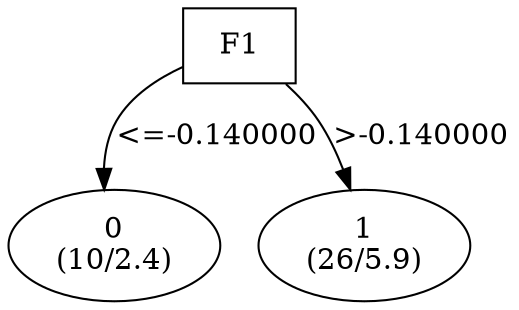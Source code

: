 digraph YaDT {
n0 [ shape=box, label="F1\n"]
n0 -> n1 [label="<=-0.140000"]
n1 [ shape=ellipse, label="0\n(10/2.4)"]
n0 -> n2 [label=">-0.140000"]
n2 [ shape=ellipse, label="1\n(26/5.9)"]
}
